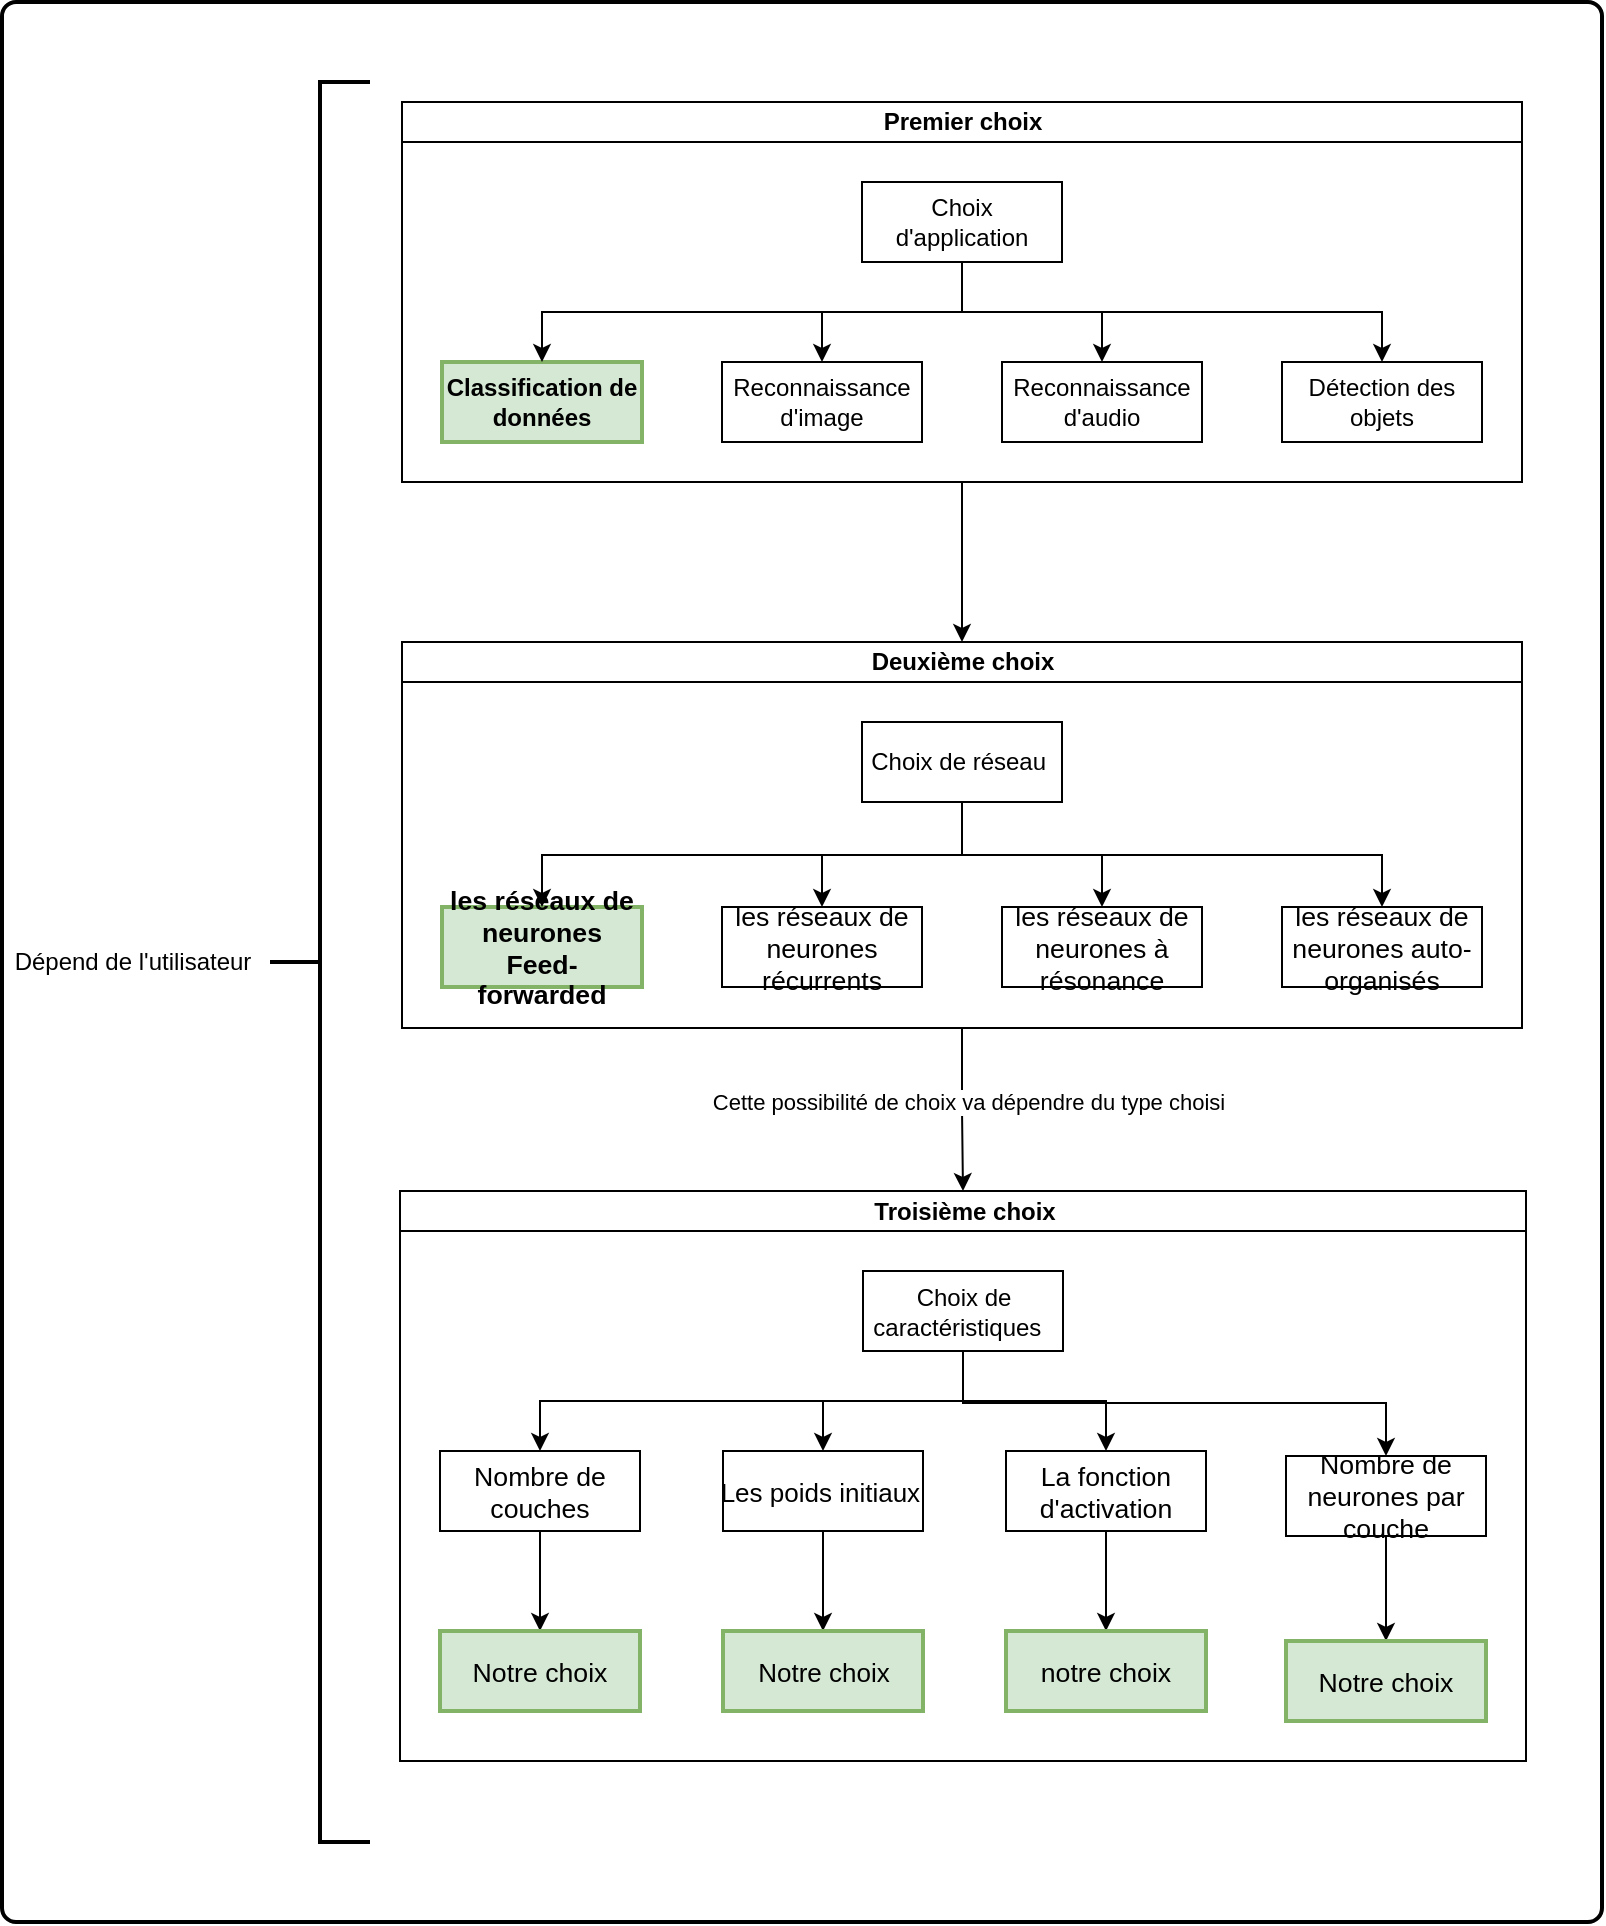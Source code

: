 <mxfile version="14.4.8" type="github">
  <diagram id="C5RBs43oDa-KdzZeNtuy" name="Page-1">
    <mxGraphModel dx="1657" dy="1696" grid="1" gridSize="10" guides="1" tooltips="1" connect="1" arrows="1" fold="1" page="1" pageScale="1" pageWidth="827" pageHeight="1169" math="0" shadow="0">
      <root>
        <mxCell id="WIyWlLk6GJQsqaUBKTNV-0" />
        <mxCell id="WIyWlLk6GJQsqaUBKTNV-1" parent="WIyWlLk6GJQsqaUBKTNV-0" />
        <mxCell id="B7hq0TrGriK22d7M39q1-81" value="" style="rounded=1;whiteSpace=wrap;html=1;absoluteArcSize=1;arcSize=14;strokeWidth=2;" vertex="1" parent="WIyWlLk6GJQsqaUBKTNV-1">
          <mxGeometry y="-40" width="800" height="960" as="geometry" />
        </mxCell>
        <mxCell id="B7hq0TrGriK22d7M39q1-41" value="" style="edgeStyle=orthogonalEdgeStyle;rounded=0;orthogonalLoop=1;jettySize=auto;html=1;" edge="1" parent="WIyWlLk6GJQsqaUBKTNV-1" source="B7hq0TrGriK22d7M39q1-21" target="B7hq0TrGriK22d7M39q1-31">
          <mxGeometry relative="1" as="geometry" />
        </mxCell>
        <mxCell id="B7hq0TrGriK22d7M39q1-21" value="Premier choix" style="swimlane;html=1;startSize=20;horizontal=1;childLayout=treeLayout;horizontalTree=0;resizable=0;containerType=tree;" vertex="1" parent="WIyWlLk6GJQsqaUBKTNV-1">
          <mxGeometry x="200" y="10" width="560" height="190" as="geometry" />
        </mxCell>
        <mxCell id="B7hq0TrGriK22d7M39q1-22" value="Choix d&#39;application" style="whiteSpace=wrap;html=1;" vertex="1" parent="B7hq0TrGriK22d7M39q1-21">
          <mxGeometry x="230" y="40" width="100" height="40" as="geometry" />
        </mxCell>
        <mxCell id="B7hq0TrGriK22d7M39q1-23" value="&lt;span&gt;&lt;b&gt;Classification de données&lt;/b&gt;&lt;/span&gt;" style="whiteSpace=wrap;html=1;fillColor=#d5e8d4;strokeColor=#82b366;strokeWidth=2;" vertex="1" parent="B7hq0TrGriK22d7M39q1-21">
          <mxGeometry x="20" y="130" width="100" height="40" as="geometry" />
        </mxCell>
        <mxCell id="B7hq0TrGriK22d7M39q1-24" value="" style="edgeStyle=elbowEdgeStyle;elbow=vertical;html=1;rounded=0;" edge="1" parent="B7hq0TrGriK22d7M39q1-21" source="B7hq0TrGriK22d7M39q1-22" target="B7hq0TrGriK22d7M39q1-23">
          <mxGeometry relative="1" as="geometry" />
        </mxCell>
        <mxCell id="B7hq0TrGriK22d7M39q1-25" value="&lt;span&gt;Reconnaissance d&#39;image&lt;/span&gt;" style="whiteSpace=wrap;html=1;" vertex="1" parent="B7hq0TrGriK22d7M39q1-21">
          <mxGeometry x="160" y="130" width="100" height="40" as="geometry" />
        </mxCell>
        <mxCell id="B7hq0TrGriK22d7M39q1-26" value="" style="edgeStyle=elbowEdgeStyle;elbow=vertical;html=1;rounded=0;" edge="1" parent="B7hq0TrGriK22d7M39q1-21" source="B7hq0TrGriK22d7M39q1-22" target="B7hq0TrGriK22d7M39q1-25">
          <mxGeometry relative="1" as="geometry" />
        </mxCell>
        <mxCell id="B7hq0TrGriK22d7M39q1-27" value="" style="edgeStyle=elbowEdgeStyle;elbow=vertical;html=1;rounded=0;" edge="1" target="B7hq0TrGriK22d7M39q1-28" source="B7hq0TrGriK22d7M39q1-22" parent="B7hq0TrGriK22d7M39q1-21">
          <mxGeometry relative="1" as="geometry">
            <mxPoint x="-30" y="340" as="sourcePoint" />
          </mxGeometry>
        </mxCell>
        <mxCell id="B7hq0TrGriK22d7M39q1-28" value="&lt;span&gt;Reconnaissance d&#39;audio&lt;/span&gt;" style="whiteSpace=wrap;html=1;" vertex="1" parent="B7hq0TrGriK22d7M39q1-21">
          <mxGeometry x="300" y="130" width="100" height="40" as="geometry" />
        </mxCell>
        <mxCell id="B7hq0TrGriK22d7M39q1-29" value="" style="edgeStyle=elbowEdgeStyle;elbow=vertical;html=1;rounded=0;" edge="1" target="B7hq0TrGriK22d7M39q1-30" source="B7hq0TrGriK22d7M39q1-22" parent="B7hq0TrGriK22d7M39q1-21">
          <mxGeometry relative="1" as="geometry">
            <mxPoint x="110" y="340" as="sourcePoint" />
          </mxGeometry>
        </mxCell>
        <mxCell id="B7hq0TrGriK22d7M39q1-30" value="&lt;span&gt;Détection des objets&lt;/span&gt;" style="whiteSpace=wrap;html=1;" vertex="1" parent="B7hq0TrGriK22d7M39q1-21">
          <mxGeometry x="440" y="130" width="100" height="40" as="geometry" />
        </mxCell>
        <mxCell id="B7hq0TrGriK22d7M39q1-55" value="" style="edgeStyle=orthogonalEdgeStyle;rounded=0;orthogonalLoop=1;jettySize=auto;html=1;" edge="1" parent="WIyWlLk6GJQsqaUBKTNV-1" source="B7hq0TrGriK22d7M39q1-31" target="B7hq0TrGriK22d7M39q1-45">
          <mxGeometry relative="1" as="geometry" />
        </mxCell>
        <mxCell id="B7hq0TrGriK22d7M39q1-80" value="Cette possibilité de choix va dépendre du type choisi" style="edgeLabel;html=1;align=center;verticalAlign=middle;resizable=0;points=[];" vertex="1" connectable="0" parent="B7hq0TrGriK22d7M39q1-55">
          <mxGeometry x="-0.098" y="3" relative="1" as="geometry">
            <mxPoint as="offset" />
          </mxGeometry>
        </mxCell>
        <mxCell id="B7hq0TrGriK22d7M39q1-31" value="Deuxième choix" style="swimlane;html=1;startSize=20;horizontal=1;childLayout=treeLayout;horizontalTree=0;resizable=0;containerType=tree;" vertex="1" parent="WIyWlLk6GJQsqaUBKTNV-1">
          <mxGeometry x="200" y="280" width="560" height="193" as="geometry" />
        </mxCell>
        <mxCell id="B7hq0TrGriK22d7M39q1-32" value="Choix de réseau&amp;nbsp;" style="whiteSpace=wrap;html=1;" vertex="1" parent="B7hq0TrGriK22d7M39q1-31">
          <mxGeometry x="230" y="40" width="100" height="40" as="geometry" />
        </mxCell>
        <mxCell id="B7hq0TrGriK22d7M39q1-33" value="&lt;span style=&quot;font-size: 13.333px&quot;&gt;&lt;b&gt;les réseaux de neurones Feed-forwarded&lt;/b&gt;&lt;/span&gt;" style="whiteSpace=wrap;html=1;fillColor=#d5e8d4;strokeColor=#82b366;strokeWidth=2;" vertex="1" parent="B7hq0TrGriK22d7M39q1-31">
          <mxGeometry x="20" y="132.5" width="100" height="40" as="geometry" />
        </mxCell>
        <mxCell id="B7hq0TrGriK22d7M39q1-34" value="" style="edgeStyle=elbowEdgeStyle;elbow=vertical;html=1;rounded=0;" edge="1" parent="B7hq0TrGriK22d7M39q1-31" source="B7hq0TrGriK22d7M39q1-32" target="B7hq0TrGriK22d7M39q1-33">
          <mxGeometry relative="1" as="geometry" />
        </mxCell>
        <mxCell id="B7hq0TrGriK22d7M39q1-35" value="&lt;span style=&quot;font-size: 13.333px&quot;&gt;les réseaux de neurones récurrents&lt;/span&gt;" style="whiteSpace=wrap;html=1;" vertex="1" parent="B7hq0TrGriK22d7M39q1-31">
          <mxGeometry x="160" y="132.5" width="100" height="40" as="geometry" />
        </mxCell>
        <mxCell id="B7hq0TrGriK22d7M39q1-36" value="" style="edgeStyle=elbowEdgeStyle;elbow=vertical;html=1;rounded=0;" edge="1" parent="B7hq0TrGriK22d7M39q1-31" source="B7hq0TrGriK22d7M39q1-32" target="B7hq0TrGriK22d7M39q1-35">
          <mxGeometry relative="1" as="geometry" />
        </mxCell>
        <mxCell id="B7hq0TrGriK22d7M39q1-37" value="" style="edgeStyle=elbowEdgeStyle;elbow=vertical;html=1;rounded=0;" edge="1" parent="B7hq0TrGriK22d7M39q1-31" source="B7hq0TrGriK22d7M39q1-32" target="B7hq0TrGriK22d7M39q1-38">
          <mxGeometry relative="1" as="geometry">
            <mxPoint x="-30" y="340" as="sourcePoint" />
          </mxGeometry>
        </mxCell>
        <mxCell id="B7hq0TrGriK22d7M39q1-38" value="&lt;span style=&quot;font-size: 13.333px&quot;&gt;les réseaux de neurones à résonance&lt;/span&gt;" style="whiteSpace=wrap;html=1;" vertex="1" parent="B7hq0TrGriK22d7M39q1-31">
          <mxGeometry x="300" y="132.5" width="100" height="40" as="geometry" />
        </mxCell>
        <mxCell id="B7hq0TrGriK22d7M39q1-39" value="" style="edgeStyle=elbowEdgeStyle;elbow=vertical;html=1;rounded=0;" edge="1" parent="B7hq0TrGriK22d7M39q1-31" source="B7hq0TrGriK22d7M39q1-32" target="B7hq0TrGriK22d7M39q1-40">
          <mxGeometry relative="1" as="geometry">
            <mxPoint x="110" y="340" as="sourcePoint" />
          </mxGeometry>
        </mxCell>
        <mxCell id="B7hq0TrGriK22d7M39q1-40" value="&lt;span style=&quot;font-size: 13.333px&quot;&gt;les réseaux de neurones auto-organisés&lt;/span&gt;" style="whiteSpace=wrap;html=1;" vertex="1" parent="B7hq0TrGriK22d7M39q1-31">
          <mxGeometry x="440" y="132.5" width="100" height="40" as="geometry" />
        </mxCell>
        <mxCell id="B7hq0TrGriK22d7M39q1-42" value="" style="strokeWidth=2;html=1;shape=mxgraph.flowchart.annotation_2;align=left;labelPosition=right;pointerEvents=1;" vertex="1" parent="WIyWlLk6GJQsqaUBKTNV-1">
          <mxGeometry x="134" width="50" height="880" as="geometry" />
        </mxCell>
        <mxCell id="B7hq0TrGriK22d7M39q1-43" value="Dépend de l&#39;utilisateur" style="text;html=1;align=center;verticalAlign=middle;resizable=0;points=[];autosize=1;" vertex="1" parent="WIyWlLk6GJQsqaUBKTNV-1">
          <mxGeometry y="430" width="130" height="20" as="geometry" />
        </mxCell>
        <mxCell id="B7hq0TrGriK22d7M39q1-45" value="Troisième&amp;nbsp;choix" style="swimlane;html=1;startSize=20;horizontal=1;childLayout=treeLayout;horizontalTree=0;resizable=0;containerType=tree;" vertex="1" parent="WIyWlLk6GJQsqaUBKTNV-1">
          <mxGeometry x="199" y="554.5" width="563" height="285" as="geometry" />
        </mxCell>
        <mxCell id="B7hq0TrGriK22d7M39q1-46" value="Choix de caractéristiques&amp;nbsp;&amp;nbsp;" style="whiteSpace=wrap;html=1;" vertex="1" parent="B7hq0TrGriK22d7M39q1-45">
          <mxGeometry x="231.5" y="40" width="100" height="40" as="geometry" />
        </mxCell>
        <mxCell id="B7hq0TrGriK22d7M39q1-47" value="&lt;span style=&quot;font-size: 13.333px&quot;&gt;Nombre de couches&lt;/span&gt;" style="whiteSpace=wrap;html=1;" vertex="1" parent="B7hq0TrGriK22d7M39q1-45">
          <mxGeometry x="20" y="130" width="100" height="40" as="geometry" />
        </mxCell>
        <mxCell id="B7hq0TrGriK22d7M39q1-48" value="" style="edgeStyle=elbowEdgeStyle;elbow=vertical;html=1;rounded=0;" edge="1" parent="B7hq0TrGriK22d7M39q1-45" source="B7hq0TrGriK22d7M39q1-46" target="B7hq0TrGriK22d7M39q1-47">
          <mxGeometry relative="1" as="geometry" />
        </mxCell>
        <mxCell id="B7hq0TrGriK22d7M39q1-49" value="&lt;span style=&quot;font-size: 13.333px&quot;&gt;Nombre de neurones par couche&lt;/span&gt;" style="whiteSpace=wrap;html=1;" vertex="1" parent="B7hq0TrGriK22d7M39q1-45">
          <mxGeometry x="443" y="132.5" width="100" height="40" as="geometry" />
        </mxCell>
        <mxCell id="B7hq0TrGriK22d7M39q1-50" value="" style="edgeStyle=elbowEdgeStyle;elbow=vertical;html=1;rounded=0;" edge="1" parent="B7hq0TrGriK22d7M39q1-45" source="B7hq0TrGriK22d7M39q1-46" target="B7hq0TrGriK22d7M39q1-49">
          <mxGeometry relative="1" as="geometry">
            <Array as="points">
              <mxPoint x="401" y="106" />
              <mxPoint x="471" y="96" />
              <mxPoint x="481" y="106" />
              <mxPoint x="493" y="106" />
              <mxPoint x="461" y="106" />
              <mxPoint x="431" y="96" />
              <mxPoint x="421" y="106" />
              <mxPoint x="411" y="106" />
            </Array>
          </mxGeometry>
        </mxCell>
        <mxCell id="B7hq0TrGriK22d7M39q1-51" value="" style="edgeStyle=elbowEdgeStyle;elbow=vertical;html=1;rounded=0;" edge="1" parent="B7hq0TrGriK22d7M39q1-45" source="B7hq0TrGriK22d7M39q1-46" target="B7hq0TrGriK22d7M39q1-52">
          <mxGeometry relative="1" as="geometry">
            <mxPoint x="-28.5" y="340" as="sourcePoint" />
          </mxGeometry>
        </mxCell>
        <mxCell id="B7hq0TrGriK22d7M39q1-52" value="&lt;span style=&quot;font-size: 13.333px&quot;&gt;La fonction d&#39;activation&lt;/span&gt;" style="whiteSpace=wrap;html=1;" vertex="1" parent="B7hq0TrGriK22d7M39q1-45">
          <mxGeometry x="303" y="130" width="100" height="40" as="geometry" />
        </mxCell>
        <mxCell id="B7hq0TrGriK22d7M39q1-53" value="" style="edgeStyle=elbowEdgeStyle;elbow=vertical;html=1;rounded=0;" edge="1" parent="B7hq0TrGriK22d7M39q1-45" source="B7hq0TrGriK22d7M39q1-46" target="B7hq0TrGriK22d7M39q1-54">
          <mxGeometry relative="1" as="geometry">
            <mxPoint x="111.5" y="340" as="sourcePoint" />
          </mxGeometry>
        </mxCell>
        <mxCell id="B7hq0TrGriK22d7M39q1-54" value="&lt;font size=&quot;2&quot;&gt;Les&amp;nbsp;poids&amp;nbsp;initiaux&amp;nbsp;&lt;/font&gt;" style="whiteSpace=wrap;html=1;" vertex="1" parent="B7hq0TrGriK22d7M39q1-45">
          <mxGeometry x="161.5" y="130" width="100" height="40" as="geometry" />
        </mxCell>
        <mxCell id="B7hq0TrGriK22d7M39q1-70" value="" style="edgeStyle=elbowEdgeStyle;elbow=vertical;html=1;rounded=0;" edge="1" target="B7hq0TrGriK22d7M39q1-71" source="B7hq0TrGriK22d7M39q1-47" parent="B7hq0TrGriK22d7M39q1-45">
          <mxGeometry relative="1" as="geometry">
            <mxPoint x="481.5" y="634.5" as="sourcePoint" />
          </mxGeometry>
        </mxCell>
        <mxCell id="B7hq0TrGriK22d7M39q1-71" value="&lt;span style=&quot;font-size: 13.333px&quot;&gt;Notre choix&lt;/span&gt;" style="whiteSpace=wrap;html=1;fillColor=#d5e8d4;strokeColor=#82b366;strokeWidth=2;" vertex="1" parent="B7hq0TrGriK22d7M39q1-45">
          <mxGeometry x="20" y="220" width="100" height="40" as="geometry" />
        </mxCell>
        <mxCell id="B7hq0TrGriK22d7M39q1-72" value="" style="edgeStyle=elbowEdgeStyle;elbow=vertical;html=1;rounded=0;" edge="1" target="B7hq0TrGriK22d7M39q1-73" source="B7hq0TrGriK22d7M39q1-54" parent="B7hq0TrGriK22d7M39q1-45">
          <mxGeometry relative="1" as="geometry">
            <mxPoint x="481.5" y="634.5" as="sourcePoint" />
          </mxGeometry>
        </mxCell>
        <mxCell id="B7hq0TrGriK22d7M39q1-73" value="&lt;font size=&quot;2&quot;&gt;Notre choix&lt;/font&gt;" style="whiteSpace=wrap;html=1;fillColor=#d5e8d4;strokeColor=#82b366;strokeWidth=2;" vertex="1" parent="B7hq0TrGriK22d7M39q1-45">
          <mxGeometry x="161.5" y="220" width="100" height="40" as="geometry" />
        </mxCell>
        <mxCell id="B7hq0TrGriK22d7M39q1-74" value="" style="edgeStyle=elbowEdgeStyle;elbow=vertical;html=1;rounded=0;" edge="1" target="B7hq0TrGriK22d7M39q1-75" source="B7hq0TrGriK22d7M39q1-52" parent="B7hq0TrGriK22d7M39q1-45">
          <mxGeometry relative="1" as="geometry">
            <mxPoint x="481.5" y="634.5" as="sourcePoint" />
          </mxGeometry>
        </mxCell>
        <mxCell id="B7hq0TrGriK22d7M39q1-75" value="&lt;span style=&quot;font-size: 13.333px&quot;&gt;notre choix&lt;/span&gt;" style="whiteSpace=wrap;html=1;fillColor=#d5e8d4;strokeColor=#82b366;strokeWidth=2;" vertex="1" parent="B7hq0TrGriK22d7M39q1-45">
          <mxGeometry x="303" y="220" width="100" height="40" as="geometry" />
        </mxCell>
        <mxCell id="B7hq0TrGriK22d7M39q1-78" value="" style="edgeStyle=elbowEdgeStyle;elbow=vertical;html=1;rounded=0;" edge="1" target="B7hq0TrGriK22d7M39q1-79" source="B7hq0TrGriK22d7M39q1-49" parent="B7hq0TrGriK22d7M39q1-45">
          <mxGeometry relative="1" as="geometry">
            <mxPoint x="480.5" y="634.5" as="sourcePoint" />
          </mxGeometry>
        </mxCell>
        <mxCell id="B7hq0TrGriK22d7M39q1-79" value="&lt;span style=&quot;font-size: 13.333px&quot;&gt;Notre choix&lt;/span&gt;" style="whiteSpace=wrap;html=1;fillColor=#d5e8d4;strokeColor=#82b366;strokeWidth=2;" vertex="1" parent="B7hq0TrGriK22d7M39q1-45">
          <mxGeometry x="443" y="225" width="100" height="40" as="geometry" />
        </mxCell>
      </root>
    </mxGraphModel>
  </diagram>
</mxfile>
